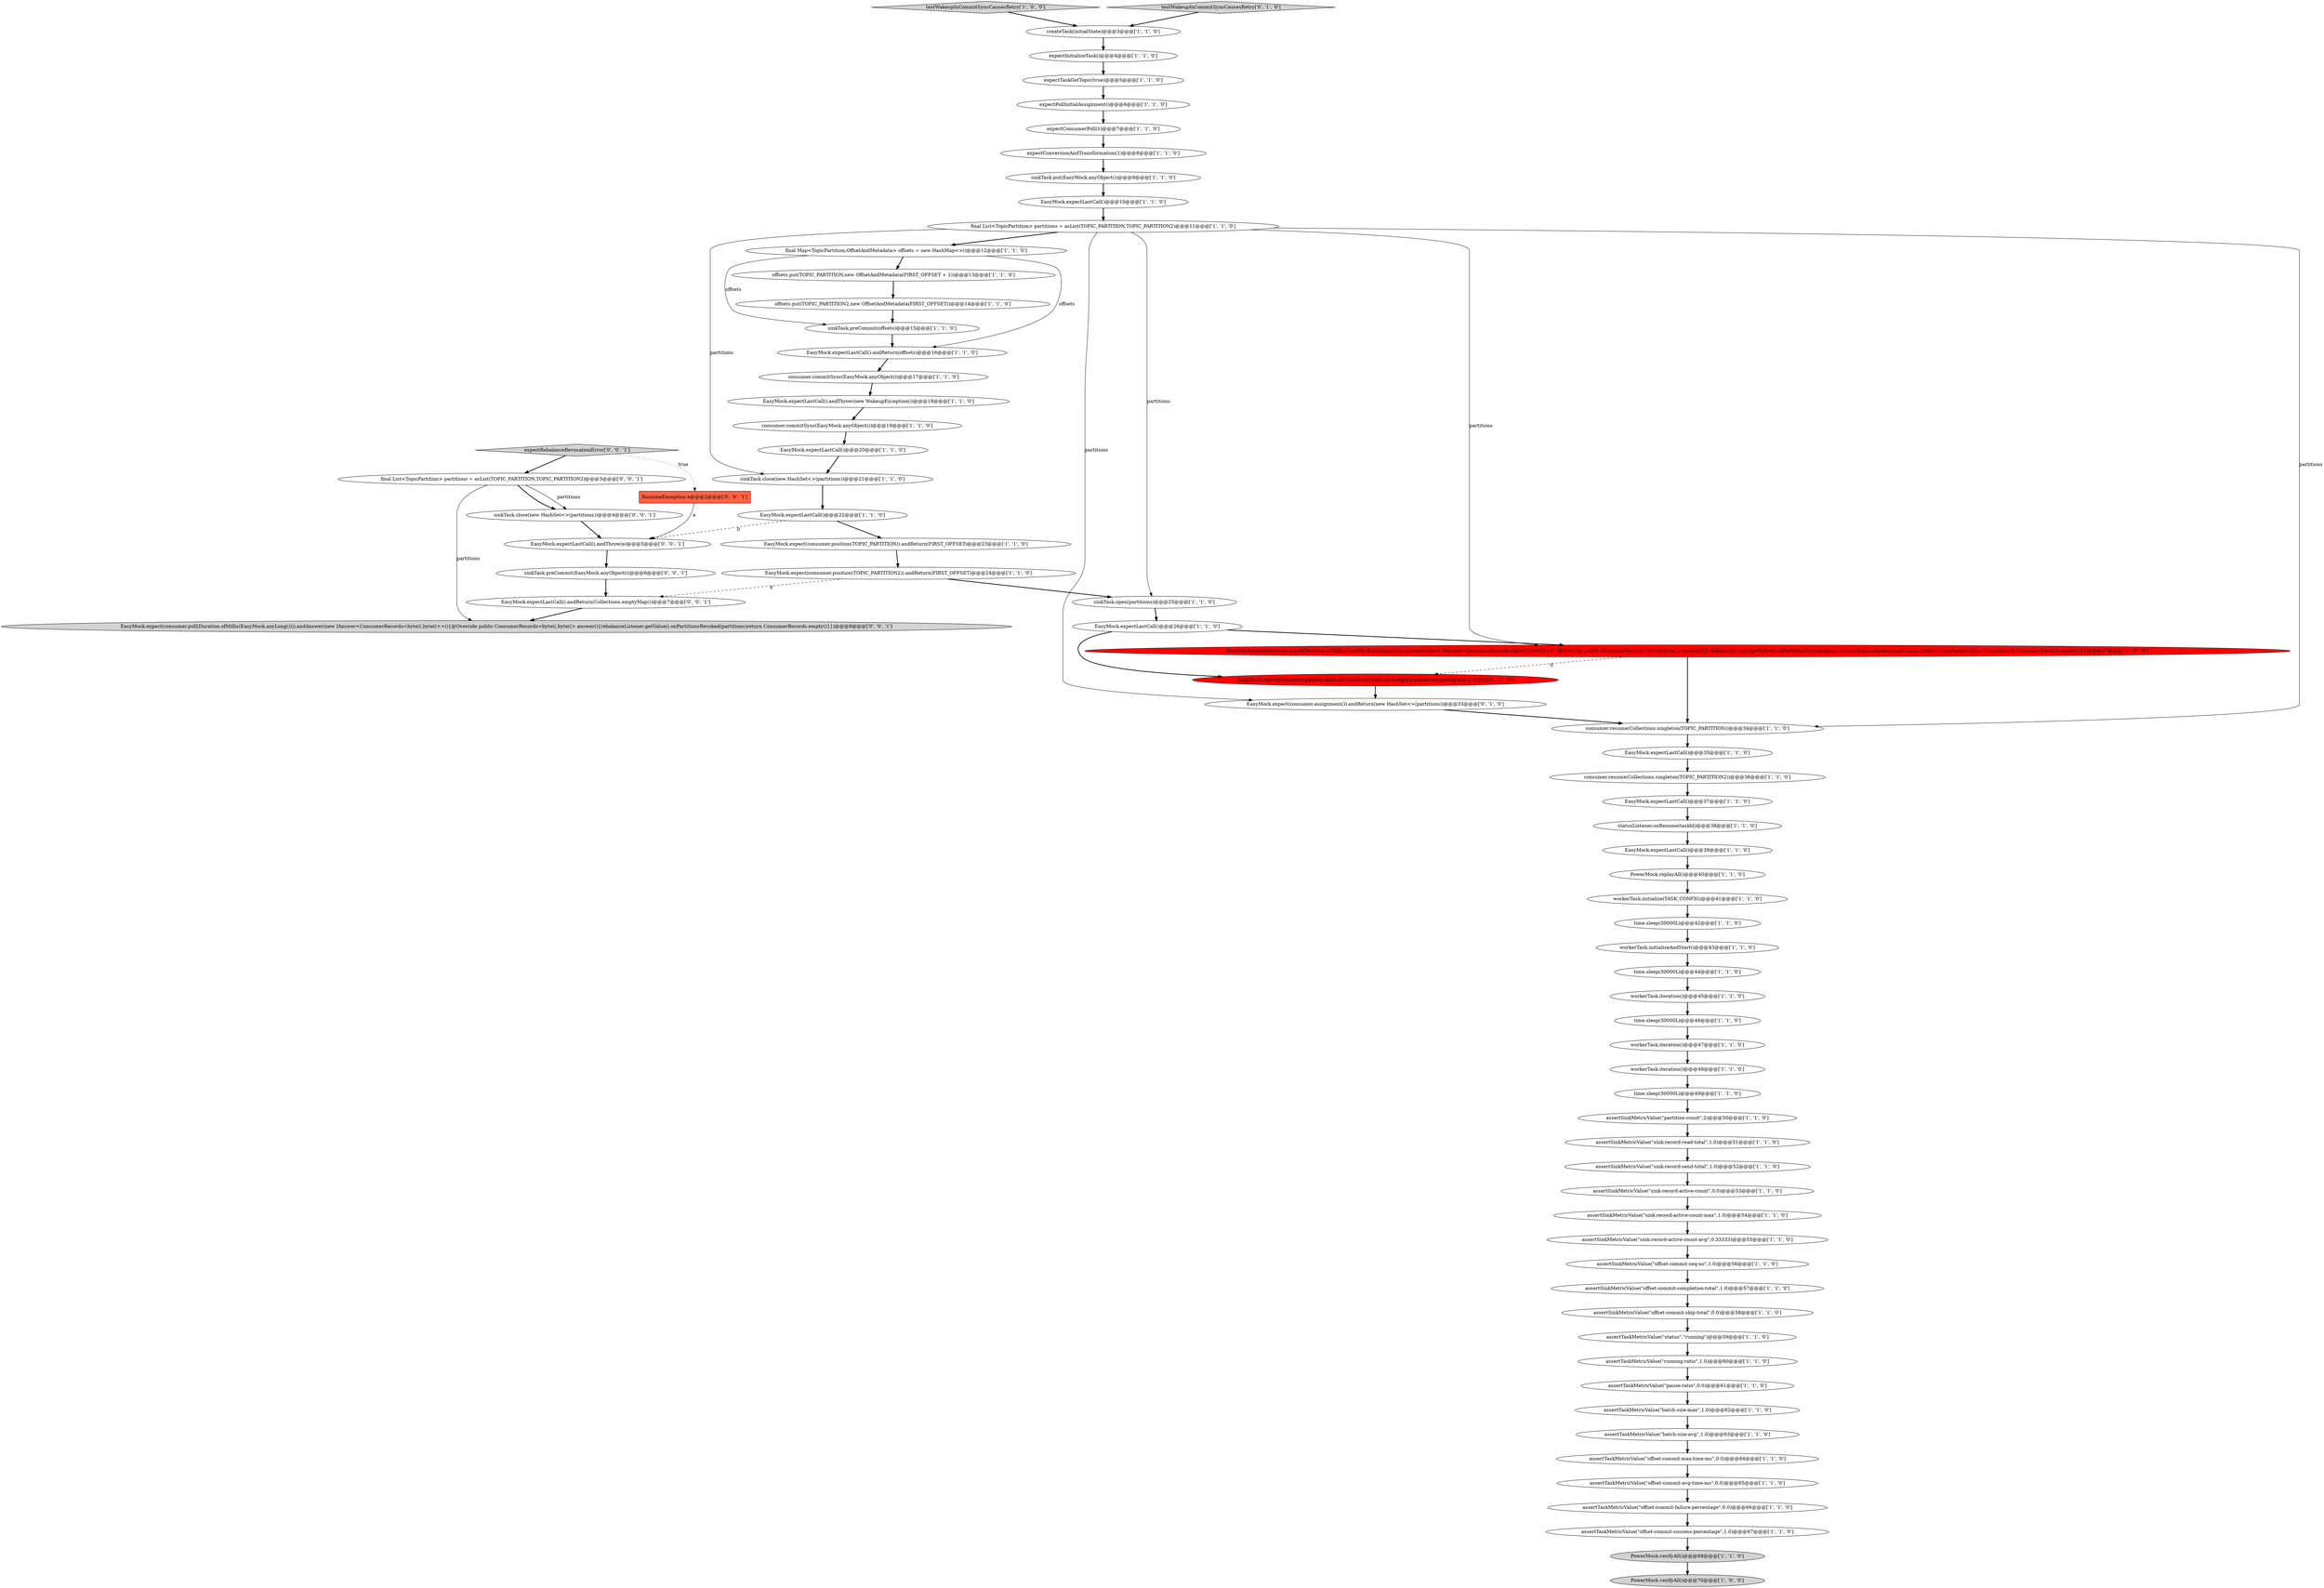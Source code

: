 digraph {
15 [style = filled, label = "assertSinkMetricValue(\"partition-count\",2)@@@50@@@['1', '1', '0']", fillcolor = white, shape = ellipse image = "AAA0AAABBB1BBB"];
1 [style = filled, label = "EasyMock.expectLastCall()@@@35@@@['1', '1', '0']", fillcolor = white, shape = ellipse image = "AAA0AAABBB1BBB"];
53 [style = filled, label = "PowerMock.verifyAll()@@@70@@@['1', '0', '0']", fillcolor = lightgray, shape = ellipse image = "AAA0AAABBB1BBB"];
13 [style = filled, label = "expectConversionAndTransformation(1)@@@8@@@['1', '1', '0']", fillcolor = white, shape = ellipse image = "AAA0AAABBB1BBB"];
41 [style = filled, label = "time.sleep(30000L)@@@42@@@['1', '1', '0']", fillcolor = white, shape = ellipse image = "AAA0AAABBB1BBB"];
2 [style = filled, label = "expectPollInitialAssignment()@@@6@@@['1', '1', '0']", fillcolor = white, shape = ellipse image = "AAA0AAABBB1BBB"];
40 [style = filled, label = "assertSinkMetricValue(\"sink-record-send-total\",1.0)@@@52@@@['1', '1', '0']", fillcolor = white, shape = ellipse image = "AAA0AAABBB1BBB"];
37 [style = filled, label = "sinkTask.close(new HashSet<>(partitions))@@@21@@@['1', '1', '0']", fillcolor = white, shape = ellipse image = "AAA0AAABBB1BBB"];
18 [style = filled, label = "EasyMock.expect(consumer.poll(Duration.ofMillis(EasyMock.anyLong()))).andAnswer(new IAnswer<ConsumerRecords<byte((,byte((>>(){@Override public ConsumerRecords<byte((,byte((> answer(){rebalanceListener.getValue().onPartitionsRevoked(partitions)rebalanceListener.getValue().onPartitionsAssigned(partitions)return ConsumerRecords.empty()}})@@@27@@@['1', '0', '0']", fillcolor = red, shape = ellipse image = "AAA1AAABBB1BBB"];
28 [style = filled, label = "assertTaskMetricValue(\"running-ratio\",1.0)@@@60@@@['1', '1', '0']", fillcolor = white, shape = ellipse image = "AAA0AAABBB1BBB"];
63 [style = filled, label = "EasyMock.expect(consumer.poll(Duration.ofMillis(EasyMock.anyLong()))).andAnswer(null)@@@27@@@['0', '1', '0']", fillcolor = red, shape = ellipse image = "AAA1AAABBB2BBB"];
22 [style = filled, label = "assertTaskMetricValue(\"offset-commit-failure-percentage\",0.0)@@@66@@@['1', '1', '0']", fillcolor = white, shape = ellipse image = "AAA0AAABBB1BBB"];
47 [style = filled, label = "sinkTask.open(partitions)@@@25@@@['1', '1', '0']", fillcolor = white, shape = ellipse image = "AAA0AAABBB1BBB"];
12 [style = filled, label = "assertSinkMetricValue(\"sink-record-active-count\",0.0)@@@53@@@['1', '1', '0']", fillcolor = white, shape = ellipse image = "AAA0AAABBB1BBB"];
56 [style = filled, label = "EasyMock.expect(consumer.position(TOPIC_PARTITION)).andReturn(FIRST_OFFSET)@@@23@@@['1', '1', '0']", fillcolor = white, shape = ellipse image = "AAA0AAABBB1BBB"];
69 [style = filled, label = "sinkTask.preCommit(EasyMock.anyObject())@@@6@@@['0', '0', '1']", fillcolor = white, shape = ellipse image = "AAA0AAABBB3BBB"];
61 [style = filled, label = "assertTaskMetricValue(\"pause-ratio\",0.0)@@@61@@@['1', '1', '0']", fillcolor = white, shape = ellipse image = "AAA0AAABBB1BBB"];
11 [style = filled, label = "time.sleep(30000L)@@@49@@@['1', '1', '0']", fillcolor = white, shape = ellipse image = "AAA0AAABBB1BBB"];
17 [style = filled, label = "createTask(initialState)@@@3@@@['1', '1', '0']", fillcolor = white, shape = ellipse image = "AAA0AAABBB1BBB"];
38 [style = filled, label = "offsets.put(TOPIC_PARTITION,new OffsetAndMetadata(FIRST_OFFSET + 1))@@@13@@@['1', '1', '0']", fillcolor = white, shape = ellipse image = "AAA0AAABBB1BBB"];
48 [style = filled, label = "assertSinkMetricValue(\"sink-record-read-total\",1.0)@@@51@@@['1', '1', '0']", fillcolor = white, shape = ellipse image = "AAA0AAABBB1BBB"];
16 [style = filled, label = "assertTaskMetricValue(\"offset-commit-success-percentage\",1.0)@@@67@@@['1', '1', '0']", fillcolor = white, shape = ellipse image = "AAA0AAABBB1BBB"];
26 [style = filled, label = "sinkTask.preCommit(offsets)@@@15@@@['1', '1', '0']", fillcolor = white, shape = ellipse image = "AAA0AAABBB1BBB"];
58 [style = filled, label = "consumer.commitSync(EasyMock.anyObject())@@@19@@@['1', '1', '0']", fillcolor = white, shape = ellipse image = "AAA0AAABBB1BBB"];
57 [style = filled, label = "time.sleep(30000L)@@@44@@@['1', '1', '0']", fillcolor = white, shape = ellipse image = "AAA0AAABBB1BBB"];
4 [style = filled, label = "workerTask.iteration()@@@45@@@['1', '1', '0']", fillcolor = white, shape = ellipse image = "AAA0AAABBB1BBB"];
24 [style = filled, label = "expectConsumerPoll(1)@@@7@@@['1', '1', '0']", fillcolor = white, shape = ellipse image = "AAA0AAABBB1BBB"];
0 [style = filled, label = "EasyMock.expect(consumer.position(TOPIC_PARTITION2)).andReturn(FIRST_OFFSET)@@@24@@@['1', '1', '0']", fillcolor = white, shape = ellipse image = "AAA0AAABBB1BBB"];
55 [style = filled, label = "assertTaskMetricValue(\"batch-size-max\",1.0)@@@62@@@['1', '1', '0']", fillcolor = white, shape = ellipse image = "AAA0AAABBB1BBB"];
3 [style = filled, label = "offsets.put(TOPIC_PARTITION2,new OffsetAndMetadata(FIRST_OFFSET))@@@14@@@['1', '1', '0']", fillcolor = white, shape = ellipse image = "AAA0AAABBB1BBB"];
51 [style = filled, label = "time.sleep(30000L)@@@46@@@['1', '1', '0']", fillcolor = white, shape = ellipse image = "AAA0AAABBB1BBB"];
68 [style = filled, label = "EasyMock.expectLastCall().andThrow(e)@@@5@@@['0', '0', '1']", fillcolor = white, shape = ellipse image = "AAA0AAABBB3BBB"];
27 [style = filled, label = "consumer.resume(Collections.singleton(TOPIC_PARTITION2))@@@36@@@['1', '1', '0']", fillcolor = white, shape = ellipse image = "AAA0AAABBB1BBB"];
33 [style = filled, label = "statusListener.onResume(taskId)@@@38@@@['1', '1', '0']", fillcolor = white, shape = ellipse image = "AAA0AAABBB1BBB"];
70 [style = filled, label = "final List<TopicPartition> partitions = asList(TOPIC_PARTITION,TOPIC_PARTITION2)@@@3@@@['0', '0', '1']", fillcolor = white, shape = ellipse image = "AAA0AAABBB3BBB"];
9 [style = filled, label = "expectTaskGetTopic(true)@@@5@@@['1', '1', '0']", fillcolor = white, shape = ellipse image = "AAA0AAABBB1BBB"];
42 [style = filled, label = "workerTask.iteration()@@@47@@@['1', '1', '0']", fillcolor = white, shape = ellipse image = "AAA0AAABBB1BBB"];
72 [style = filled, label = "expectRebalanceRevocationError['0', '0', '1']", fillcolor = lightgray, shape = diamond image = "AAA0AAABBB3BBB"];
21 [style = filled, label = "final Map<TopicPartition,OffsetAndMetadata> offsets = new HashMap<>()@@@12@@@['1', '1', '0']", fillcolor = white, shape = ellipse image = "AAA0AAABBB1BBB"];
66 [style = filled, label = "RuntimeException e@@@2@@@['0', '0', '1']", fillcolor = tomato, shape = box image = "AAA0AAABBB3BBB"];
8 [style = filled, label = "consumer.commitSync(EasyMock.anyObject())@@@17@@@['1', '1', '0']", fillcolor = white, shape = ellipse image = "AAA0AAABBB1BBB"];
45 [style = filled, label = "final List<TopicPartition> partitions = asList(TOPIC_PARTITION,TOPIC_PARTITION2)@@@11@@@['1', '1', '0']", fillcolor = white, shape = ellipse image = "AAA0AAABBB1BBB"];
52 [style = filled, label = "assertSinkMetricValue(\"sink-record-active-count-avg\",0.33333)@@@55@@@['1', '1', '0']", fillcolor = white, shape = ellipse image = "AAA0AAABBB1BBB"];
23 [style = filled, label = "EasyMock.expectLastCall()@@@26@@@['1', '1', '0']", fillcolor = white, shape = ellipse image = "AAA0AAABBB1BBB"];
64 [style = filled, label = "EasyMock.expect(consumer.assignment()).andReturn(new HashSet<>(partitions))@@@33@@@['0', '1', '0']", fillcolor = white, shape = ellipse image = "AAA0AAABBB2BBB"];
71 [style = filled, label = "EasyMock.expect(consumer.poll(Duration.ofMillis(EasyMock.anyLong()))).andAnswer(new IAnswer<ConsumerRecords<byte((,byte((>>(){@Override public ConsumerRecords<byte((,byte((> answer(){rebalanceListener.getValue().onPartitionsRevoked(partitions)return ConsumerRecords.empty()}})@@@8@@@['0', '0', '1']", fillcolor = lightgray, shape = ellipse image = "AAA0AAABBB3BBB"];
25 [style = filled, label = "EasyMock.expectLastCall().andReturn(offsets)@@@16@@@['1', '1', '0']", fillcolor = white, shape = ellipse image = "AAA0AAABBB1BBB"];
39 [style = filled, label = "workerTask.initializeAndStart()@@@43@@@['1', '1', '0']", fillcolor = white, shape = ellipse image = "AAA0AAABBB1BBB"];
6 [style = filled, label = "assertTaskMetricValue(\"status\",\"running\")@@@59@@@['1', '1', '0']", fillcolor = white, shape = ellipse image = "AAA0AAABBB1BBB"];
7 [style = filled, label = "workerTask.iteration()@@@48@@@['1', '1', '0']", fillcolor = white, shape = ellipse image = "AAA0AAABBB1BBB"];
32 [style = filled, label = "assertSinkMetricValue(\"sink-record-active-count-max\",1.0)@@@54@@@['1', '1', '0']", fillcolor = white, shape = ellipse image = "AAA0AAABBB1BBB"];
49 [style = filled, label = "EasyMock.expectLastCall()@@@20@@@['1', '1', '0']", fillcolor = white, shape = ellipse image = "AAA0AAABBB1BBB"];
35 [style = filled, label = "consumer.resume(Collections.singleton(TOPIC_PARTITION))@@@34@@@['1', '1', '0']", fillcolor = white, shape = ellipse image = "AAA0AAABBB1BBB"];
44 [style = filled, label = "sinkTask.put(EasyMock.anyObject())@@@9@@@['1', '1', '0']", fillcolor = white, shape = ellipse image = "AAA0AAABBB1BBB"];
31 [style = filled, label = "testWakeupInCommitSyncCausesRetry['1', '0', '0']", fillcolor = lightgray, shape = diamond image = "AAA0AAABBB1BBB"];
46 [style = filled, label = "EasyMock.expectLastCall()@@@37@@@['1', '1', '0']", fillcolor = white, shape = ellipse image = "AAA0AAABBB1BBB"];
43 [style = filled, label = "EasyMock.expectLastCall()@@@22@@@['1', '1', '0']", fillcolor = white, shape = ellipse image = "AAA0AAABBB1BBB"];
50 [style = filled, label = "PowerMock.replayAll()@@@40@@@['1', '1', '0']", fillcolor = white, shape = ellipse image = "AAA0AAABBB1BBB"];
34 [style = filled, label = "EasyMock.expectLastCall().andThrow(new WakeupException())@@@18@@@['1', '1', '0']", fillcolor = white, shape = ellipse image = "AAA0AAABBB1BBB"];
5 [style = filled, label = "assertSinkMetricValue(\"offset-commit-seq-no\",1.0)@@@56@@@['1', '1', '0']", fillcolor = white, shape = ellipse image = "AAA0AAABBB1BBB"];
60 [style = filled, label = "assertTaskMetricValue(\"offset-commit-avg-time-ms\",0.0)@@@65@@@['1', '1', '0']", fillcolor = white, shape = ellipse image = "AAA0AAABBB1BBB"];
62 [style = filled, label = "testWakeupInCommitSyncCausesRetry['0', '1', '0']", fillcolor = lightgray, shape = diamond image = "AAA0AAABBB2BBB"];
14 [style = filled, label = "workerTask.initialize(TASK_CONFIG)@@@41@@@['1', '1', '0']", fillcolor = white, shape = ellipse image = "AAA0AAABBB1BBB"];
67 [style = filled, label = "sinkTask.close(new HashSet<>(partitions))@@@4@@@['0', '0', '1']", fillcolor = white, shape = ellipse image = "AAA0AAABBB3BBB"];
65 [style = filled, label = "EasyMock.expectLastCall().andReturn(Collections.emptyMap())@@@7@@@['0', '0', '1']", fillcolor = white, shape = ellipse image = "AAA0AAABBB3BBB"];
20 [style = filled, label = "PowerMock.verifyAll()@@@68@@@['1', '1', '0']", fillcolor = lightgray, shape = ellipse image = "AAA0AAABBB1BBB"];
59 [style = filled, label = "EasyMock.expectLastCall()@@@39@@@['1', '1', '0']", fillcolor = white, shape = ellipse image = "AAA0AAABBB1BBB"];
19 [style = filled, label = "assertTaskMetricValue(\"offset-commit-max-time-ms\",0.0)@@@64@@@['1', '1', '0']", fillcolor = white, shape = ellipse image = "AAA0AAABBB1BBB"];
29 [style = filled, label = "expectInitializeTask()@@@4@@@['1', '1', '0']", fillcolor = white, shape = ellipse image = "AAA0AAABBB1BBB"];
10 [style = filled, label = "assertSinkMetricValue(\"offset-commit-completion-total\",1.0)@@@57@@@['1', '1', '0']", fillcolor = white, shape = ellipse image = "AAA0AAABBB1BBB"];
36 [style = filled, label = "assertSinkMetricValue(\"offset-commit-skip-total\",0.0)@@@58@@@['1', '1', '0']", fillcolor = white, shape = ellipse image = "AAA0AAABBB1BBB"];
30 [style = filled, label = "assertTaskMetricValue(\"batch-size-avg\",1.0)@@@63@@@['1', '1', '0']", fillcolor = white, shape = ellipse image = "AAA0AAABBB1BBB"];
54 [style = filled, label = "EasyMock.expectLastCall()@@@10@@@['1', '1', '0']", fillcolor = white, shape = ellipse image = "AAA0AAABBB1BBB"];
70->67 [style = bold, label=""];
19->60 [style = bold, label=""];
68->69 [style = bold, label=""];
32->52 [style = bold, label=""];
1->27 [style = bold, label=""];
60->22 [style = bold, label=""];
70->67 [style = solid, label="partitions"];
45->35 [style = solid, label="partitions"];
21->38 [style = bold, label=""];
21->25 [style = solid, label="offsets"];
34->58 [style = bold, label=""];
0->65 [style = dashed, label="0"];
39->57 [style = bold, label=""];
37->43 [style = bold, label=""];
67->68 [style = bold, label=""];
18->35 [style = bold, label=""];
2->24 [style = bold, label=""];
45->47 [style = solid, label="partitions"];
66->68 [style = solid, label="e"];
36->6 [style = bold, label=""];
8->34 [style = bold, label=""];
5->10 [style = bold, label=""];
70->71 [style = solid, label="partitions"];
7->11 [style = bold, label=""];
9->2 [style = bold, label=""];
18->63 [style = dashed, label="0"];
64->35 [style = bold, label=""];
45->64 [style = solid, label="partitions"];
30->19 [style = bold, label=""];
61->55 [style = bold, label=""];
52->5 [style = bold, label=""];
27->46 [style = bold, label=""];
28->61 [style = bold, label=""];
46->33 [style = bold, label=""];
45->21 [style = bold, label=""];
62->17 [style = bold, label=""];
42->7 [style = bold, label=""];
72->66 [style = dotted, label="true"];
51->42 [style = bold, label=""];
16->20 [style = bold, label=""];
24->13 [style = bold, label=""];
44->54 [style = bold, label=""];
59->50 [style = bold, label=""];
49->37 [style = bold, label=""];
22->16 [style = bold, label=""];
45->18 [style = solid, label="partitions"];
12->32 [style = bold, label=""];
3->26 [style = bold, label=""];
50->14 [style = bold, label=""];
65->71 [style = bold, label=""];
58->49 [style = bold, label=""];
38->3 [style = bold, label=""];
40->12 [style = bold, label=""];
55->30 [style = bold, label=""];
35->1 [style = bold, label=""];
33->59 [style = bold, label=""];
23->63 [style = bold, label=""];
15->48 [style = bold, label=""];
43->68 [style = dashed, label="0"];
31->17 [style = bold, label=""];
47->23 [style = bold, label=""];
4->51 [style = bold, label=""];
14->41 [style = bold, label=""];
23->18 [style = bold, label=""];
57->4 [style = bold, label=""];
69->65 [style = bold, label=""];
54->45 [style = bold, label=""];
63->64 [style = bold, label=""];
72->70 [style = bold, label=""];
26->25 [style = bold, label=""];
13->44 [style = bold, label=""];
29->9 [style = bold, label=""];
45->37 [style = solid, label="partitions"];
21->26 [style = solid, label="offsets"];
56->0 [style = bold, label=""];
20->53 [style = bold, label=""];
48->40 [style = bold, label=""];
11->15 [style = bold, label=""];
10->36 [style = bold, label=""];
0->47 [style = bold, label=""];
25->8 [style = bold, label=""];
41->39 [style = bold, label=""];
17->29 [style = bold, label=""];
43->56 [style = bold, label=""];
6->28 [style = bold, label=""];
}
